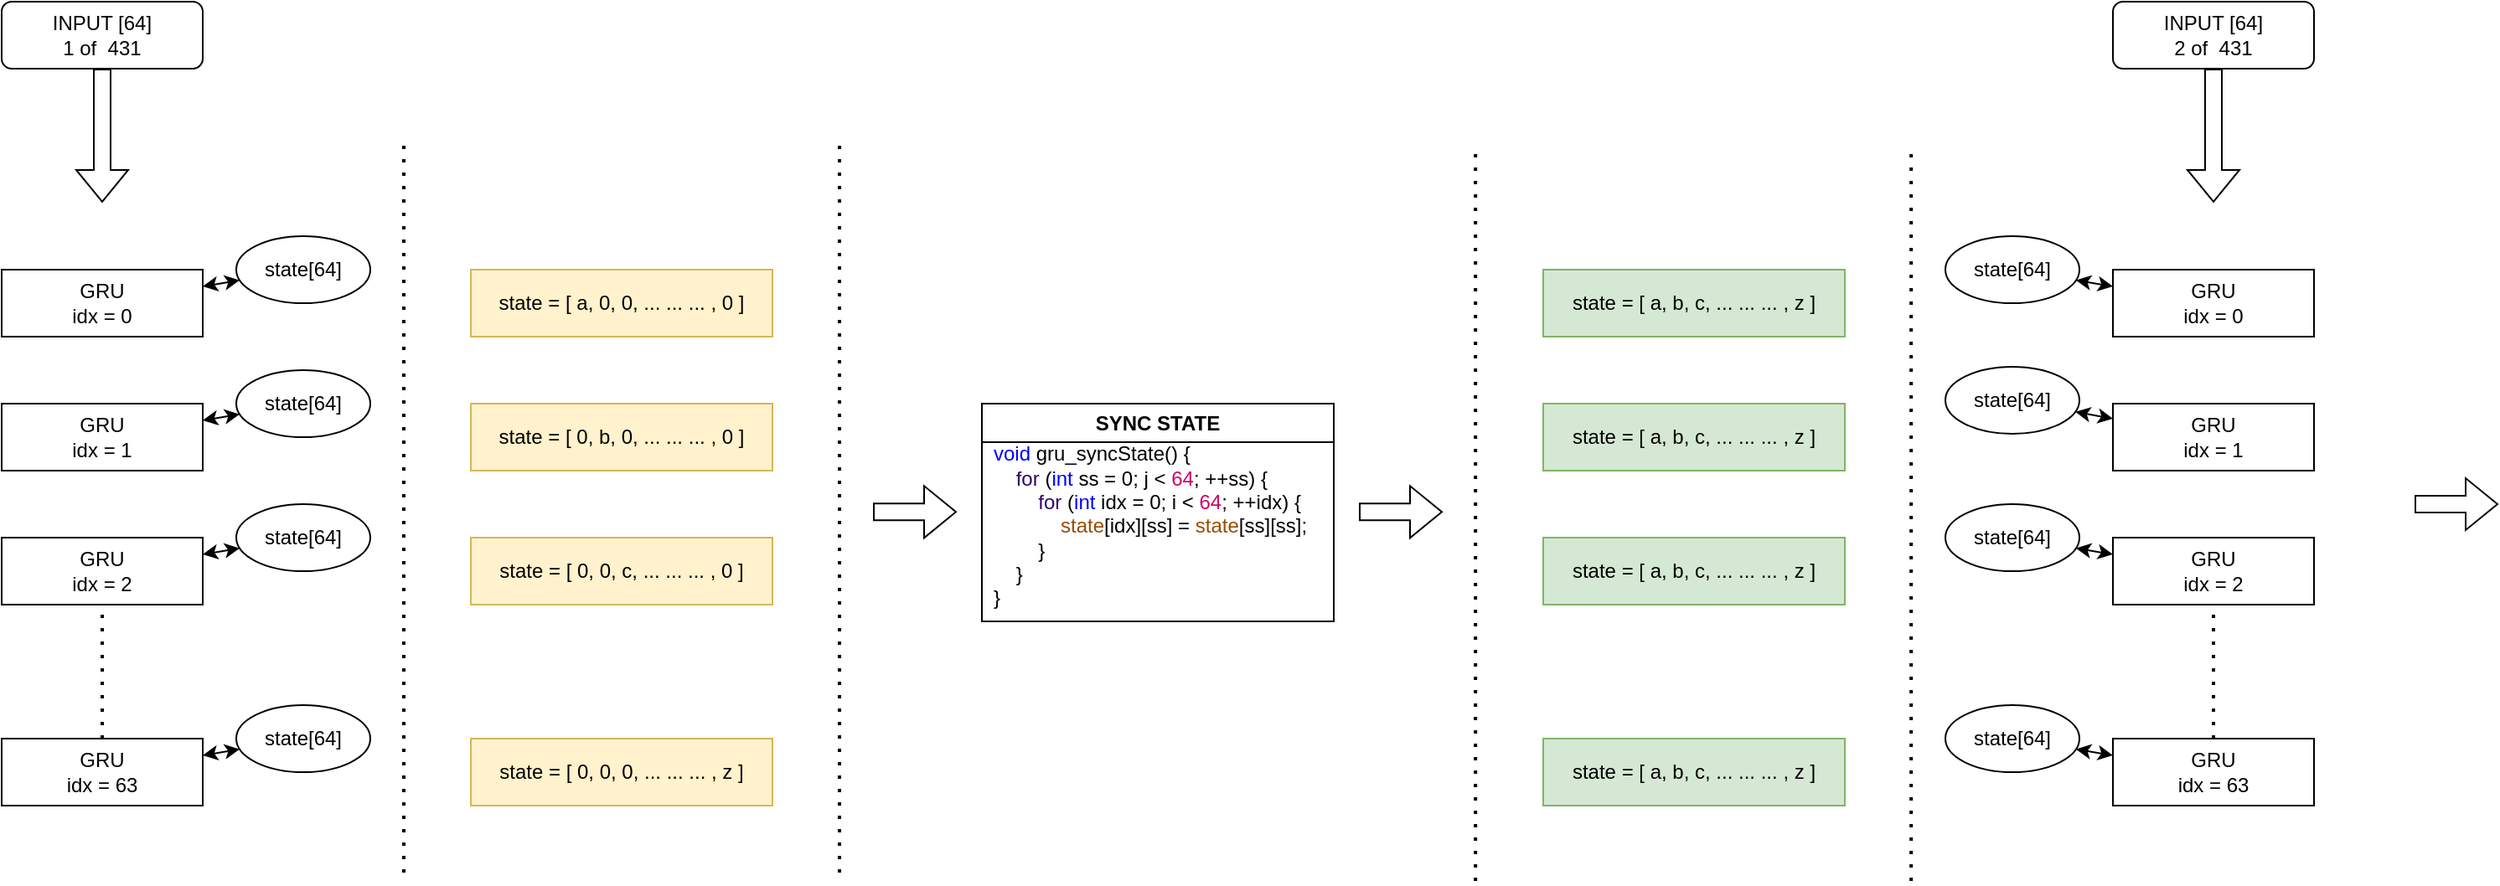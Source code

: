 <mxfile version="21.3.5">
  <diagram name="Page-1" id="lD1P7TDORegNlSz0LweX">
    <mxGraphModel dx="1195" dy="685" grid="1" gridSize="10" guides="1" tooltips="1" connect="1" arrows="1" fold="1" page="1" pageScale="1" pageWidth="850" pageHeight="1100" math="0" shadow="0">
      <root>
        <mxCell id="0" />
        <mxCell id="1" parent="0" />
        <mxCell id="jBUWxnk9h5pIj459O3R6-1" value="&lt;div&gt;GRU&lt;/div&gt;&lt;div&gt;idx = 0&lt;br&gt;&lt;/div&gt;" style="rounded=0;whiteSpace=wrap;html=1;" vertex="1" parent="1">
          <mxGeometry x="80" y="200" width="120" height="40" as="geometry" />
        </mxCell>
        <mxCell id="jBUWxnk9h5pIj459O3R6-2" value="&lt;div&gt;GRU&lt;/div&gt;&lt;div&gt;idx = 1&lt;br&gt;&lt;/div&gt;" style="rounded=0;whiteSpace=wrap;html=1;" vertex="1" parent="1">
          <mxGeometry x="80" y="280" width="120" height="40" as="geometry" />
        </mxCell>
        <mxCell id="jBUWxnk9h5pIj459O3R6-3" value="&lt;div&gt;GRU&lt;/div&gt;&lt;div&gt;idx = 2&lt;br&gt;&lt;/div&gt;" style="rounded=0;whiteSpace=wrap;html=1;" vertex="1" parent="1">
          <mxGeometry x="80" y="360" width="120" height="40" as="geometry" />
        </mxCell>
        <mxCell id="jBUWxnk9h5pIj459O3R6-4" value="&lt;div&gt;GRU&lt;/div&gt;&lt;div&gt;idx = 63&lt;br&gt;&lt;/div&gt;" style="rounded=0;whiteSpace=wrap;html=1;" vertex="1" parent="1">
          <mxGeometry x="80" y="480" width="120" height="40" as="geometry" />
        </mxCell>
        <mxCell id="jBUWxnk9h5pIj459O3R6-7" value="state[64]" style="ellipse;whiteSpace=wrap;html=1;" vertex="1" parent="1">
          <mxGeometry x="220" y="180" width="80" height="40" as="geometry" />
        </mxCell>
        <mxCell id="jBUWxnk9h5pIj459O3R6-8" value="state[64]" style="ellipse;whiteSpace=wrap;html=1;" vertex="1" parent="1">
          <mxGeometry x="220" y="260" width="80" height="40" as="geometry" />
        </mxCell>
        <mxCell id="jBUWxnk9h5pIj459O3R6-9" value="state[64]" style="ellipse;whiteSpace=wrap;html=1;" vertex="1" parent="1">
          <mxGeometry x="220" y="340" width="80" height="40" as="geometry" />
        </mxCell>
        <mxCell id="jBUWxnk9h5pIj459O3R6-10" value="state[64]" style="ellipse;whiteSpace=wrap;html=1;" vertex="1" parent="1">
          <mxGeometry x="220" y="460" width="80" height="40" as="geometry" />
        </mxCell>
        <mxCell id="jBUWxnk9h5pIj459O3R6-11" value="" style="endArrow=none;dashed=1;html=1;dashPattern=1 3;strokeWidth=2;rounded=0;entryX=0.5;entryY=1;entryDx=0;entryDy=0;exitX=0.5;exitY=0;exitDx=0;exitDy=0;" edge="1" parent="1" source="jBUWxnk9h5pIj459O3R6-4" target="jBUWxnk9h5pIj459O3R6-3">
          <mxGeometry width="50" height="50" relative="1" as="geometry">
            <mxPoint x="400" y="440" as="sourcePoint" />
            <mxPoint x="450" y="390" as="targetPoint" />
          </mxGeometry>
        </mxCell>
        <mxCell id="jBUWxnk9h5pIj459O3R6-14" value="" style="endArrow=classic;startArrow=classic;html=1;rounded=0;" edge="1" parent="1" source="jBUWxnk9h5pIj459O3R6-1" target="jBUWxnk9h5pIj459O3R6-7">
          <mxGeometry width="50" height="50" relative="1" as="geometry">
            <mxPoint x="250" y="280" as="sourcePoint" />
            <mxPoint x="300" y="230" as="targetPoint" />
          </mxGeometry>
        </mxCell>
        <mxCell id="jBUWxnk9h5pIj459O3R6-15" value="" style="endArrow=classic;startArrow=classic;html=1;rounded=0;" edge="1" parent="1" source="jBUWxnk9h5pIj459O3R6-2" target="jBUWxnk9h5pIj459O3R6-8">
          <mxGeometry width="50" height="50" relative="1" as="geometry">
            <mxPoint x="210" y="230" as="sourcePoint" />
            <mxPoint x="250" y="230" as="targetPoint" />
          </mxGeometry>
        </mxCell>
        <mxCell id="jBUWxnk9h5pIj459O3R6-16" value="" style="endArrow=classic;startArrow=classic;html=1;rounded=0;" edge="1" parent="1" source="jBUWxnk9h5pIj459O3R6-3" target="jBUWxnk9h5pIj459O3R6-9">
          <mxGeometry width="50" height="50" relative="1" as="geometry">
            <mxPoint x="200" y="379.88" as="sourcePoint" />
            <mxPoint x="240" y="379.88" as="targetPoint" />
          </mxGeometry>
        </mxCell>
        <mxCell id="jBUWxnk9h5pIj459O3R6-17" value="" style="endArrow=classic;startArrow=classic;html=1;rounded=0;" edge="1" parent="1" source="jBUWxnk9h5pIj459O3R6-4" target="jBUWxnk9h5pIj459O3R6-10">
          <mxGeometry width="50" height="50" relative="1" as="geometry">
            <mxPoint x="210" y="470" as="sourcePoint" />
            <mxPoint x="250" y="470" as="targetPoint" />
          </mxGeometry>
        </mxCell>
        <mxCell id="jBUWxnk9h5pIj459O3R6-19" value="&lt;div&gt;INPUT [64]&lt;/div&gt;&lt;div&gt;1 of&amp;nbsp; 431&lt;br&gt;&lt;/div&gt;" style="rounded=1;whiteSpace=wrap;html=1;" vertex="1" parent="1">
          <mxGeometry x="80" y="40" width="120" height="40" as="geometry" />
        </mxCell>
        <mxCell id="jBUWxnk9h5pIj459O3R6-20" value="" style="shape=flexArrow;endArrow=classic;html=1;rounded=0;exitX=0.5;exitY=1;exitDx=0;exitDy=0;" edge="1" parent="1" source="jBUWxnk9h5pIj459O3R6-19">
          <mxGeometry width="50" height="50" relative="1" as="geometry">
            <mxPoint x="370" y="210" as="sourcePoint" />
            <mxPoint x="140" y="160" as="targetPoint" />
          </mxGeometry>
        </mxCell>
        <mxCell id="jBUWxnk9h5pIj459O3R6-22" value="&lt;div&gt;GRU&lt;/div&gt;&lt;div&gt;idx = 0&lt;br&gt;&lt;/div&gt;" style="rounded=0;whiteSpace=wrap;html=1;" vertex="1" parent="1">
          <mxGeometry x="1340" y="200" width="120" height="40" as="geometry" />
        </mxCell>
        <mxCell id="jBUWxnk9h5pIj459O3R6-23" value="&lt;div&gt;GRU&lt;/div&gt;&lt;div&gt;idx = 1&lt;br&gt;&lt;/div&gt;" style="rounded=0;whiteSpace=wrap;html=1;" vertex="1" parent="1">
          <mxGeometry x="1340" y="280" width="120" height="40" as="geometry" />
        </mxCell>
        <mxCell id="jBUWxnk9h5pIj459O3R6-24" value="&lt;div&gt;GRU&lt;/div&gt;&lt;div&gt;idx = 2&lt;br&gt;&lt;/div&gt;" style="rounded=0;whiteSpace=wrap;html=1;" vertex="1" parent="1">
          <mxGeometry x="1340" y="360" width="120" height="40" as="geometry" />
        </mxCell>
        <mxCell id="jBUWxnk9h5pIj459O3R6-25" value="&lt;div&gt;GRU&lt;/div&gt;&lt;div&gt;idx = 63&lt;br&gt;&lt;/div&gt;" style="rounded=0;whiteSpace=wrap;html=1;" vertex="1" parent="1">
          <mxGeometry x="1340" y="480" width="120" height="40" as="geometry" />
        </mxCell>
        <mxCell id="jBUWxnk9h5pIj459O3R6-26" value="state[64]" style="ellipse;whiteSpace=wrap;html=1;" vertex="1" parent="1">
          <mxGeometry x="1240" y="180" width="80" height="40" as="geometry" />
        </mxCell>
        <mxCell id="jBUWxnk9h5pIj459O3R6-27" value="state[64]" style="ellipse;whiteSpace=wrap;html=1;" vertex="1" parent="1">
          <mxGeometry x="1240" y="258" width="80" height="40" as="geometry" />
        </mxCell>
        <mxCell id="jBUWxnk9h5pIj459O3R6-28" value="state[64]" style="ellipse;whiteSpace=wrap;html=1;" vertex="1" parent="1">
          <mxGeometry x="1240" y="340" width="80" height="40" as="geometry" />
        </mxCell>
        <mxCell id="jBUWxnk9h5pIj459O3R6-29" value="state[64]" style="ellipse;whiteSpace=wrap;html=1;" vertex="1" parent="1">
          <mxGeometry x="1240" y="460" width="80" height="40" as="geometry" />
        </mxCell>
        <mxCell id="jBUWxnk9h5pIj459O3R6-30" value="" style="endArrow=none;dashed=1;html=1;dashPattern=1 3;strokeWidth=2;rounded=0;entryX=0.5;entryY=1;entryDx=0;entryDy=0;exitX=0.5;exitY=0;exitDx=0;exitDy=0;" edge="1" parent="1" source="jBUWxnk9h5pIj459O3R6-25" target="jBUWxnk9h5pIj459O3R6-24">
          <mxGeometry width="50" height="50" relative="1" as="geometry">
            <mxPoint x="1660" y="440" as="sourcePoint" />
            <mxPoint x="1710" y="390" as="targetPoint" />
          </mxGeometry>
        </mxCell>
        <mxCell id="jBUWxnk9h5pIj459O3R6-31" value="" style="endArrow=classic;startArrow=classic;html=1;rounded=0;" edge="1" parent="1" source="jBUWxnk9h5pIj459O3R6-22" target="jBUWxnk9h5pIj459O3R6-26">
          <mxGeometry width="50" height="50" relative="1" as="geometry">
            <mxPoint x="1510" y="280" as="sourcePoint" />
            <mxPoint x="1560" y="230" as="targetPoint" />
          </mxGeometry>
        </mxCell>
        <mxCell id="jBUWxnk9h5pIj459O3R6-32" value="" style="endArrow=classic;startArrow=classic;html=1;rounded=0;" edge="1" parent="1" source="jBUWxnk9h5pIj459O3R6-23" target="jBUWxnk9h5pIj459O3R6-27">
          <mxGeometry width="50" height="50" relative="1" as="geometry">
            <mxPoint x="1470" y="230" as="sourcePoint" />
            <mxPoint x="1510" y="230" as="targetPoint" />
          </mxGeometry>
        </mxCell>
        <mxCell id="jBUWxnk9h5pIj459O3R6-33" value="" style="endArrow=classic;startArrow=classic;html=1;rounded=0;" edge="1" parent="1" source="jBUWxnk9h5pIj459O3R6-24" target="jBUWxnk9h5pIj459O3R6-28">
          <mxGeometry width="50" height="50" relative="1" as="geometry">
            <mxPoint x="1460" y="379.88" as="sourcePoint" />
            <mxPoint x="1500" y="379.88" as="targetPoint" />
          </mxGeometry>
        </mxCell>
        <mxCell id="jBUWxnk9h5pIj459O3R6-34" value="" style="endArrow=classic;startArrow=classic;html=1;rounded=0;" edge="1" parent="1" source="jBUWxnk9h5pIj459O3R6-25" target="jBUWxnk9h5pIj459O3R6-29">
          <mxGeometry width="50" height="50" relative="1" as="geometry">
            <mxPoint x="1470" y="470" as="sourcePoint" />
            <mxPoint x="1510" y="470" as="targetPoint" />
          </mxGeometry>
        </mxCell>
        <mxCell id="jBUWxnk9h5pIj459O3R6-35" value="&lt;div&gt;INPUT [64]&lt;/div&gt;&lt;div&gt;2 of&amp;nbsp; 431&lt;br&gt;&lt;/div&gt;" style="rounded=1;whiteSpace=wrap;html=1;" vertex="1" parent="1">
          <mxGeometry x="1340" y="40" width="120" height="40" as="geometry" />
        </mxCell>
        <mxCell id="jBUWxnk9h5pIj459O3R6-36" value="" style="shape=flexArrow;endArrow=classic;html=1;rounded=0;exitX=0.5;exitY=1;exitDx=0;exitDy=0;" edge="1" parent="1" source="jBUWxnk9h5pIj459O3R6-35">
          <mxGeometry width="50" height="50" relative="1" as="geometry">
            <mxPoint x="1630" y="210" as="sourcePoint" />
            <mxPoint x="1400" y="160" as="targetPoint" />
          </mxGeometry>
        </mxCell>
        <mxCell id="jBUWxnk9h5pIj459O3R6-38" value="SYNC STATE" style="swimlane;whiteSpace=wrap;html=1;" vertex="1" parent="1">
          <mxGeometry x="665" y="280" width="210" height="130" as="geometry" />
        </mxCell>
        <mxCell id="jBUWxnk9h5pIj459O3R6-39" value="&lt;div align=&quot;left&quot;&gt;&lt;font color=&quot;#0000ff&quot;&gt;void&lt;/font&gt; gru_syncState() {&lt;br&gt;&amp;nbsp;&amp;nbsp;&amp;nbsp; &lt;font color=&quot;#330066&quot;&gt;for&lt;/font&gt; (&lt;font color=&quot;#0000ff&quot;&gt;int &lt;/font&gt;ss = 0; j &amp;lt; &lt;font color=&quot;#cc0066&quot;&gt;64&lt;/font&gt;; ++ss) {&lt;br&gt;&amp;nbsp;&amp;nbsp;&amp;nbsp;&amp;nbsp;&amp;nbsp;&amp;nbsp;&amp;nbsp; &lt;font color=&quot;#330066&quot;&gt;for&lt;/font&gt; (&lt;font color=&quot;#0000ff&quot;&gt;int &lt;/font&gt;idx = 0; i &amp;lt; &lt;font color=&quot;#cc0066&quot;&gt;64&lt;/font&gt;; ++idx) {&lt;br&gt;&amp;nbsp;&amp;nbsp;&amp;nbsp;&amp;nbsp;&amp;nbsp;&amp;nbsp;&amp;nbsp;&amp;nbsp;&amp;nbsp;&amp;nbsp;&amp;nbsp; &lt;font color=&quot;#994c00&quot;&gt;state&lt;/font&gt;[idx][ss] = &lt;font color=&quot;#994c00&quot;&gt;state&lt;/font&gt;[ss][ss];&lt;br&gt;&amp;nbsp;&amp;nbsp;&amp;nbsp;&amp;nbsp;&amp;nbsp;&amp;nbsp;&amp;nbsp; }&lt;br&gt;&amp;nbsp;&amp;nbsp;&amp;nbsp; }&lt;br&gt;}&lt;/div&gt;" style="text;html=1;align=left;verticalAlign=middle;resizable=0;points=[];autosize=1;strokeColor=none;fillColor=none;" vertex="1" parent="1">
          <mxGeometry x="670" y="298" width="210" height="110" as="geometry" />
        </mxCell>
        <mxCell id="jBUWxnk9h5pIj459O3R6-43" value="" style="shape=flexArrow;endArrow=classic;html=1;rounded=0;" edge="1" parent="1">
          <mxGeometry width="50" height="50" relative="1" as="geometry">
            <mxPoint x="600" y="344.66" as="sourcePoint" />
            <mxPoint x="650" y="344.66" as="targetPoint" />
          </mxGeometry>
        </mxCell>
        <mxCell id="jBUWxnk9h5pIj459O3R6-44" value="" style="shape=flexArrow;endArrow=classic;html=1;rounded=0;" edge="1" parent="1">
          <mxGeometry width="50" height="50" relative="1" as="geometry">
            <mxPoint x="890" y="344.66" as="sourcePoint" />
            <mxPoint x="940" y="344.66" as="targetPoint" />
          </mxGeometry>
        </mxCell>
        <mxCell id="jBUWxnk9h5pIj459O3R6-45" value="" style="shape=flexArrow;endArrow=classic;html=1;rounded=0;" edge="1" parent="1">
          <mxGeometry width="50" height="50" relative="1" as="geometry">
            <mxPoint x="1520" y="340.0" as="sourcePoint" />
            <mxPoint x="1570" y="340.0" as="targetPoint" />
          </mxGeometry>
        </mxCell>
        <mxCell id="jBUWxnk9h5pIj459O3R6-50" value="state = [ a, 0, 0, ... ... ... , 0 ]" style="rounded=0;whiteSpace=wrap;html=1;fillColor=#fff2cc;strokeColor=#d6b656;" vertex="1" parent="1">
          <mxGeometry x="360" y="200" width="180" height="40" as="geometry" />
        </mxCell>
        <mxCell id="jBUWxnk9h5pIj459O3R6-51" value="state = [ 0, b, 0, ... ... ... , 0 ]" style="rounded=0;whiteSpace=wrap;html=1;fillColor=#fff2cc;strokeColor=#d6b656;" vertex="1" parent="1">
          <mxGeometry x="360" y="280" width="180" height="40" as="geometry" />
        </mxCell>
        <mxCell id="jBUWxnk9h5pIj459O3R6-52" value="state = [ 0, 0, c, ... ... ... , 0 ]" style="rounded=0;whiteSpace=wrap;html=1;fillColor=#fff2cc;strokeColor=#d6b656;" vertex="1" parent="1">
          <mxGeometry x="360" y="360" width="180" height="40" as="geometry" />
        </mxCell>
        <mxCell id="jBUWxnk9h5pIj459O3R6-53" value="state = [ 0, 0, 0, ... ... ... , z ]" style="rounded=0;whiteSpace=wrap;html=1;fillColor=#fff2cc;strokeColor=#d6b656;" vertex="1" parent="1">
          <mxGeometry x="360" y="480" width="180" height="40" as="geometry" />
        </mxCell>
        <mxCell id="jBUWxnk9h5pIj459O3R6-54" value="state = [ a, b, c, ... ... ... , z ]" style="rounded=0;whiteSpace=wrap;html=1;fillColor=#d5e8d4;strokeColor=#82b366;" vertex="1" parent="1">
          <mxGeometry x="1000" y="200" width="180" height="40" as="geometry" />
        </mxCell>
        <mxCell id="jBUWxnk9h5pIj459O3R6-55" value="state = [ a, b, c, ... ... ... , z ]" style="rounded=0;whiteSpace=wrap;html=1;fillColor=#d5e8d4;strokeColor=#82b366;" vertex="1" parent="1">
          <mxGeometry x="1000" y="280" width="180" height="40" as="geometry" />
        </mxCell>
        <mxCell id="jBUWxnk9h5pIj459O3R6-56" value="state = [ a, b, c, ... ... ... , z ]" style="rounded=0;whiteSpace=wrap;html=1;fillColor=#d5e8d4;strokeColor=#82b366;" vertex="1" parent="1">
          <mxGeometry x="1000" y="360" width="180" height="40" as="geometry" />
        </mxCell>
        <mxCell id="jBUWxnk9h5pIj459O3R6-57" value="state = [ a, b, c, ... ... ... , z ]" style="rounded=0;whiteSpace=wrap;html=1;fillColor=#d5e8d4;strokeColor=#82b366;" vertex="1" parent="1">
          <mxGeometry x="1000" y="480" width="180" height="40" as="geometry" />
        </mxCell>
        <mxCell id="jBUWxnk9h5pIj459O3R6-59" value="" style="endArrow=none;dashed=1;html=1;dashPattern=1 3;strokeWidth=2;rounded=0;" edge="1" parent="1">
          <mxGeometry width="50" height="50" relative="1" as="geometry">
            <mxPoint x="320" y="560" as="sourcePoint" />
            <mxPoint x="320" y="120" as="targetPoint" />
          </mxGeometry>
        </mxCell>
        <mxCell id="jBUWxnk9h5pIj459O3R6-60" value="" style="endArrow=none;dashed=1;html=1;dashPattern=1 3;strokeWidth=2;rounded=0;" edge="1" parent="1">
          <mxGeometry width="50" height="50" relative="1" as="geometry">
            <mxPoint x="580" y="560" as="sourcePoint" />
            <mxPoint x="580" y="120" as="targetPoint" />
          </mxGeometry>
        </mxCell>
        <mxCell id="jBUWxnk9h5pIj459O3R6-61" value="" style="endArrow=none;dashed=1;html=1;dashPattern=1 3;strokeWidth=2;rounded=0;" edge="1" parent="1">
          <mxGeometry width="50" height="50" relative="1" as="geometry">
            <mxPoint x="959.58" y="565" as="sourcePoint" />
            <mxPoint x="959.58" y="125" as="targetPoint" />
          </mxGeometry>
        </mxCell>
        <mxCell id="jBUWxnk9h5pIj459O3R6-62" value="" style="endArrow=none;dashed=1;html=1;dashPattern=1 3;strokeWidth=2;rounded=0;" edge="1" parent="1">
          <mxGeometry width="50" height="50" relative="1" as="geometry">
            <mxPoint x="1219.58" y="565" as="sourcePoint" />
            <mxPoint x="1219.58" y="125" as="targetPoint" />
          </mxGeometry>
        </mxCell>
      </root>
    </mxGraphModel>
  </diagram>
</mxfile>
